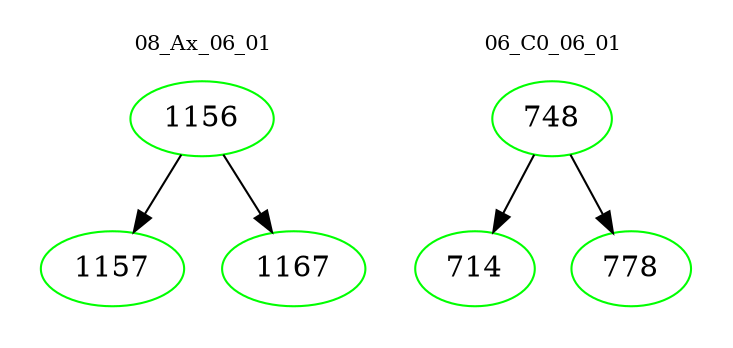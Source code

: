digraph{
subgraph cluster_0 {
color = white
label = "08_Ax_06_01";
fontsize=10;
T0_1156 [label="1156", color="green"]
T0_1156 -> T0_1157 [color="black"]
T0_1157 [label="1157", color="green"]
T0_1156 -> T0_1167 [color="black"]
T0_1167 [label="1167", color="green"]
}
subgraph cluster_1 {
color = white
label = "06_C0_06_01";
fontsize=10;
T1_748 [label="748", color="green"]
T1_748 -> T1_714 [color="black"]
T1_714 [label="714", color="green"]
T1_748 -> T1_778 [color="black"]
T1_778 [label="778", color="green"]
}
}
